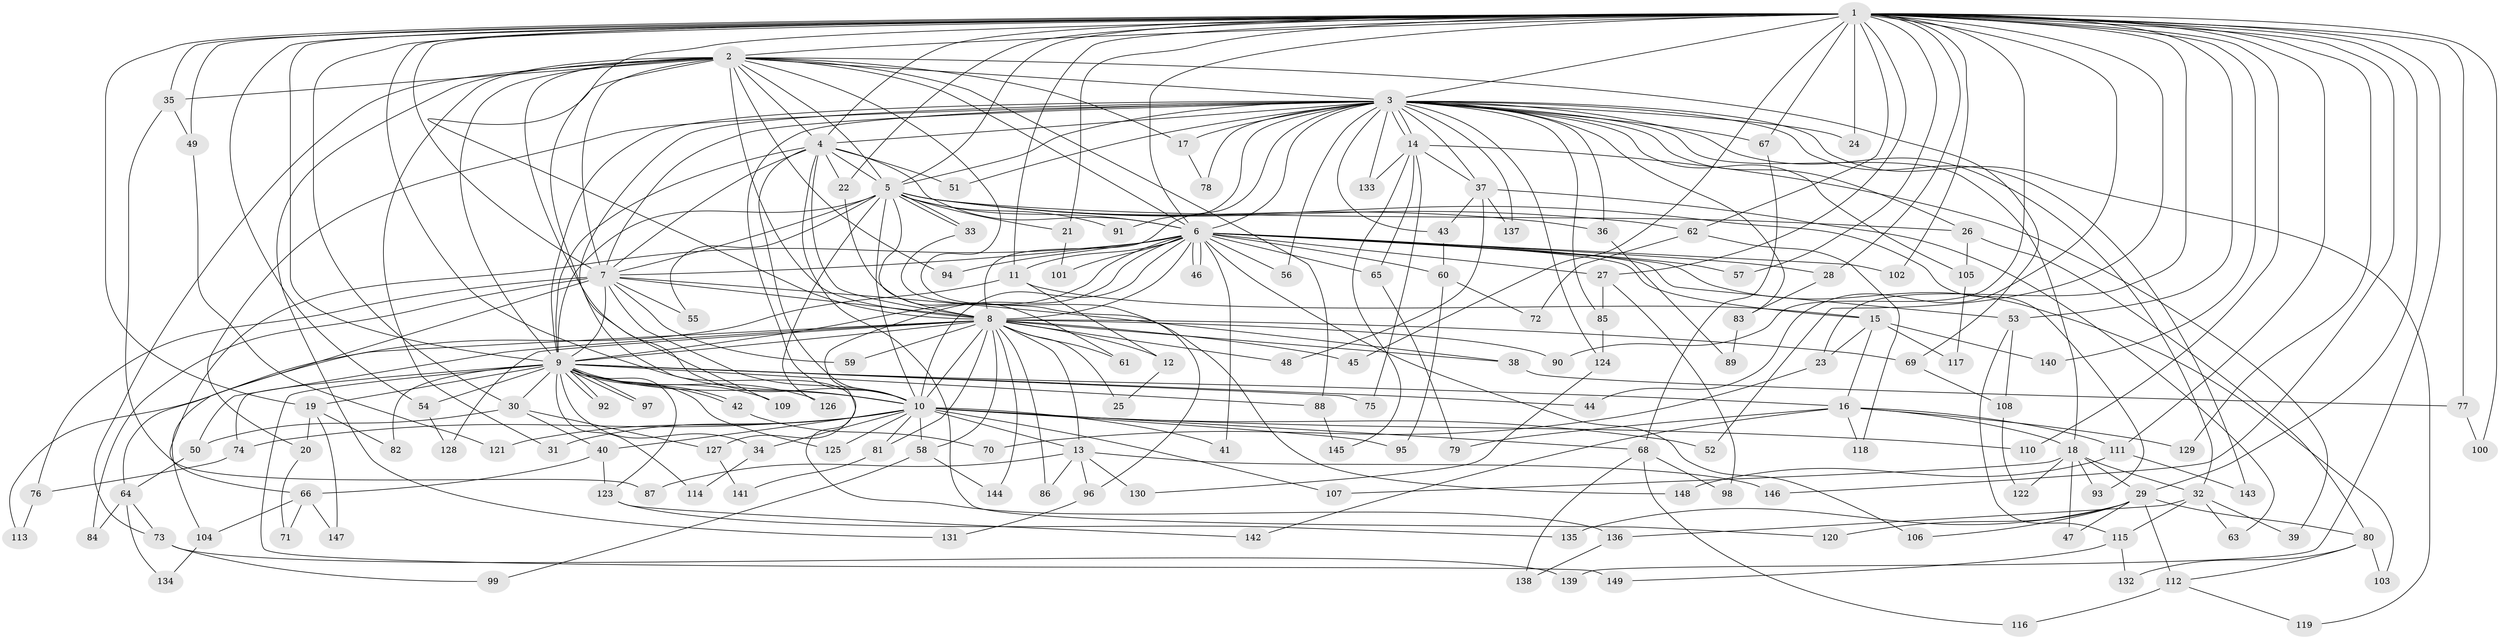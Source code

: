 // Generated by graph-tools (version 1.1) at 2025/10/02/27/25 16:10:59]
// undirected, 149 vertices, 323 edges
graph export_dot {
graph [start="1"]
  node [color=gray90,style=filled];
  1;
  2;
  3;
  4;
  5;
  6;
  7;
  8;
  9;
  10;
  11;
  12;
  13;
  14;
  15;
  16;
  17;
  18;
  19;
  20;
  21;
  22;
  23;
  24;
  25;
  26;
  27;
  28;
  29;
  30;
  31;
  32;
  33;
  34;
  35;
  36;
  37;
  38;
  39;
  40;
  41;
  42;
  43;
  44;
  45;
  46;
  47;
  48;
  49;
  50;
  51;
  52;
  53;
  54;
  55;
  56;
  57;
  58;
  59;
  60;
  61;
  62;
  63;
  64;
  65;
  66;
  67;
  68;
  69;
  70;
  71;
  72;
  73;
  74;
  75;
  76;
  77;
  78;
  79;
  80;
  81;
  82;
  83;
  84;
  85;
  86;
  87;
  88;
  89;
  90;
  91;
  92;
  93;
  94;
  95;
  96;
  97;
  98;
  99;
  100;
  101;
  102;
  103;
  104;
  105;
  106;
  107;
  108;
  109;
  110;
  111;
  112;
  113;
  114;
  115;
  116;
  117;
  118;
  119;
  120;
  121;
  122;
  123;
  124;
  125;
  126;
  127;
  128;
  129;
  130;
  131;
  132;
  133;
  134;
  135;
  136;
  137;
  138;
  139;
  140;
  141;
  142;
  143;
  144;
  145;
  146;
  147;
  148;
  149;
  1 -- 2;
  1 -- 3;
  1 -- 4;
  1 -- 5;
  1 -- 6;
  1 -- 7;
  1 -- 8;
  1 -- 9;
  1 -- 10;
  1 -- 11;
  1 -- 19;
  1 -- 21;
  1 -- 22;
  1 -- 23;
  1 -- 24;
  1 -- 27;
  1 -- 28;
  1 -- 29;
  1 -- 30;
  1 -- 35;
  1 -- 44;
  1 -- 45;
  1 -- 49;
  1 -- 52;
  1 -- 53;
  1 -- 54;
  1 -- 57;
  1 -- 62;
  1 -- 67;
  1 -- 77;
  1 -- 90;
  1 -- 100;
  1 -- 102;
  1 -- 110;
  1 -- 111;
  1 -- 129;
  1 -- 139;
  1 -- 140;
  1 -- 146;
  2 -- 3;
  2 -- 4;
  2 -- 5;
  2 -- 6;
  2 -- 7;
  2 -- 8;
  2 -- 9;
  2 -- 10;
  2 -- 17;
  2 -- 31;
  2 -- 35;
  2 -- 69;
  2 -- 73;
  2 -- 88;
  2 -- 94;
  2 -- 131;
  2 -- 136;
  2 -- 148;
  3 -- 4;
  3 -- 5;
  3 -- 6;
  3 -- 7;
  3 -- 8;
  3 -- 9;
  3 -- 10;
  3 -- 14;
  3 -- 14;
  3 -- 17;
  3 -- 18;
  3 -- 20;
  3 -- 24;
  3 -- 26;
  3 -- 32;
  3 -- 36;
  3 -- 37;
  3 -- 43;
  3 -- 51;
  3 -- 56;
  3 -- 67;
  3 -- 78;
  3 -- 83;
  3 -- 85;
  3 -- 91;
  3 -- 105;
  3 -- 109;
  3 -- 119;
  3 -- 124;
  3 -- 133;
  3 -- 137;
  3 -- 143;
  4 -- 5;
  4 -- 6;
  4 -- 7;
  4 -- 8;
  4 -- 9;
  4 -- 10;
  4 -- 22;
  4 -- 51;
  4 -- 120;
  5 -- 6;
  5 -- 7;
  5 -- 8;
  5 -- 9;
  5 -- 10;
  5 -- 21;
  5 -- 26;
  5 -- 33;
  5 -- 33;
  5 -- 36;
  5 -- 55;
  5 -- 62;
  5 -- 91;
  5 -- 93;
  5 -- 126;
  6 -- 7;
  6 -- 8;
  6 -- 9;
  6 -- 10;
  6 -- 11;
  6 -- 15;
  6 -- 27;
  6 -- 28;
  6 -- 41;
  6 -- 46;
  6 -- 46;
  6 -- 53;
  6 -- 56;
  6 -- 57;
  6 -- 60;
  6 -- 65;
  6 -- 66;
  6 -- 94;
  6 -- 101;
  6 -- 102;
  6 -- 103;
  6 -- 106;
  6 -- 127;
  7 -- 8;
  7 -- 9;
  7 -- 10;
  7 -- 38;
  7 -- 55;
  7 -- 59;
  7 -- 76;
  7 -- 84;
  7 -- 104;
  8 -- 9;
  8 -- 10;
  8 -- 12;
  8 -- 13;
  8 -- 25;
  8 -- 38;
  8 -- 45;
  8 -- 48;
  8 -- 50;
  8 -- 58;
  8 -- 59;
  8 -- 61;
  8 -- 69;
  8 -- 81;
  8 -- 86;
  8 -- 90;
  8 -- 113;
  8 -- 128;
  8 -- 144;
  9 -- 10;
  9 -- 16;
  9 -- 19;
  9 -- 30;
  9 -- 34;
  9 -- 42;
  9 -- 42;
  9 -- 44;
  9 -- 54;
  9 -- 74;
  9 -- 75;
  9 -- 82;
  9 -- 88;
  9 -- 92;
  9 -- 92;
  9 -- 97;
  9 -- 97;
  9 -- 109;
  9 -- 114;
  9 -- 123;
  9 -- 125;
  9 -- 126;
  9 -- 149;
  10 -- 13;
  10 -- 31;
  10 -- 34;
  10 -- 40;
  10 -- 41;
  10 -- 52;
  10 -- 58;
  10 -- 68;
  10 -- 74;
  10 -- 81;
  10 -- 95;
  10 -- 107;
  10 -- 110;
  10 -- 121;
  10 -- 125;
  11 -- 12;
  11 -- 15;
  11 -- 64;
  12 -- 25;
  13 -- 86;
  13 -- 87;
  13 -- 96;
  13 -- 130;
  13 -- 146;
  14 -- 37;
  14 -- 39;
  14 -- 65;
  14 -- 75;
  14 -- 133;
  14 -- 145;
  15 -- 16;
  15 -- 23;
  15 -- 117;
  15 -- 140;
  16 -- 18;
  16 -- 79;
  16 -- 111;
  16 -- 118;
  16 -- 129;
  16 -- 142;
  17 -- 78;
  18 -- 29;
  18 -- 32;
  18 -- 47;
  18 -- 93;
  18 -- 107;
  18 -- 122;
  19 -- 20;
  19 -- 82;
  19 -- 147;
  20 -- 71;
  21 -- 101;
  22 -- 61;
  23 -- 70;
  26 -- 80;
  26 -- 105;
  27 -- 85;
  27 -- 98;
  28 -- 83;
  29 -- 47;
  29 -- 80;
  29 -- 106;
  29 -- 112;
  29 -- 120;
  29 -- 135;
  30 -- 40;
  30 -- 50;
  30 -- 127;
  32 -- 39;
  32 -- 63;
  32 -- 115;
  32 -- 136;
  33 -- 96;
  34 -- 114;
  35 -- 49;
  35 -- 87;
  36 -- 89;
  37 -- 43;
  37 -- 48;
  37 -- 63;
  37 -- 137;
  38 -- 77;
  40 -- 66;
  40 -- 123;
  42 -- 70;
  43 -- 60;
  49 -- 121;
  50 -- 64;
  53 -- 108;
  53 -- 115;
  54 -- 128;
  58 -- 99;
  58 -- 144;
  60 -- 72;
  60 -- 95;
  62 -- 72;
  62 -- 118;
  64 -- 73;
  64 -- 84;
  64 -- 134;
  65 -- 79;
  66 -- 71;
  66 -- 104;
  66 -- 147;
  67 -- 68;
  68 -- 98;
  68 -- 116;
  68 -- 138;
  69 -- 108;
  73 -- 99;
  73 -- 139;
  74 -- 76;
  76 -- 113;
  77 -- 100;
  80 -- 103;
  80 -- 112;
  80 -- 132;
  81 -- 141;
  83 -- 89;
  85 -- 124;
  88 -- 145;
  96 -- 131;
  104 -- 134;
  105 -- 117;
  108 -- 122;
  111 -- 143;
  111 -- 148;
  112 -- 116;
  112 -- 119;
  115 -- 132;
  115 -- 149;
  123 -- 135;
  123 -- 142;
  124 -- 130;
  127 -- 141;
  136 -- 138;
}
